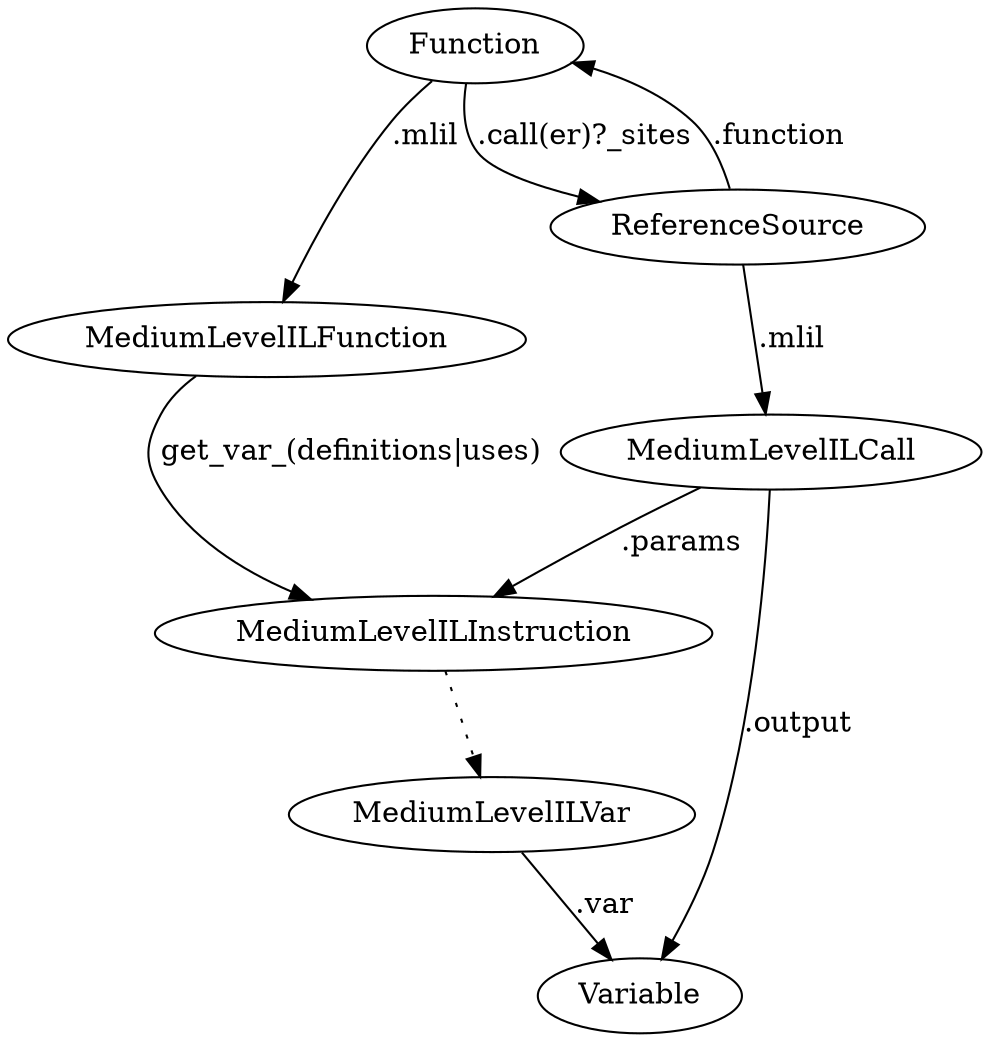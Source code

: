 digraph {
  Function -> MediumLevelILFunction [label=".mlil"];
  MediumLevelILFunction -> MediumLevelILInstruction [label="get_var_(definitions|uses)"];
  Function -> ReferenceSource [label=".call(er)?_sites"];
  ReferenceSource -> Function [label=".function"];
  ReferenceSource -> MediumLevelILCall [label=".mlil"];
  MediumLevelILCall -> MediumLevelILInstruction [label=".params"];
  MediumLevelILInstruction -> MediumLevelILVar [style="dotted"];
  MediumLevelILVar -> Variable [label=".var"];
  MediumLevelILCall -> Variable [label=".output"];
}
